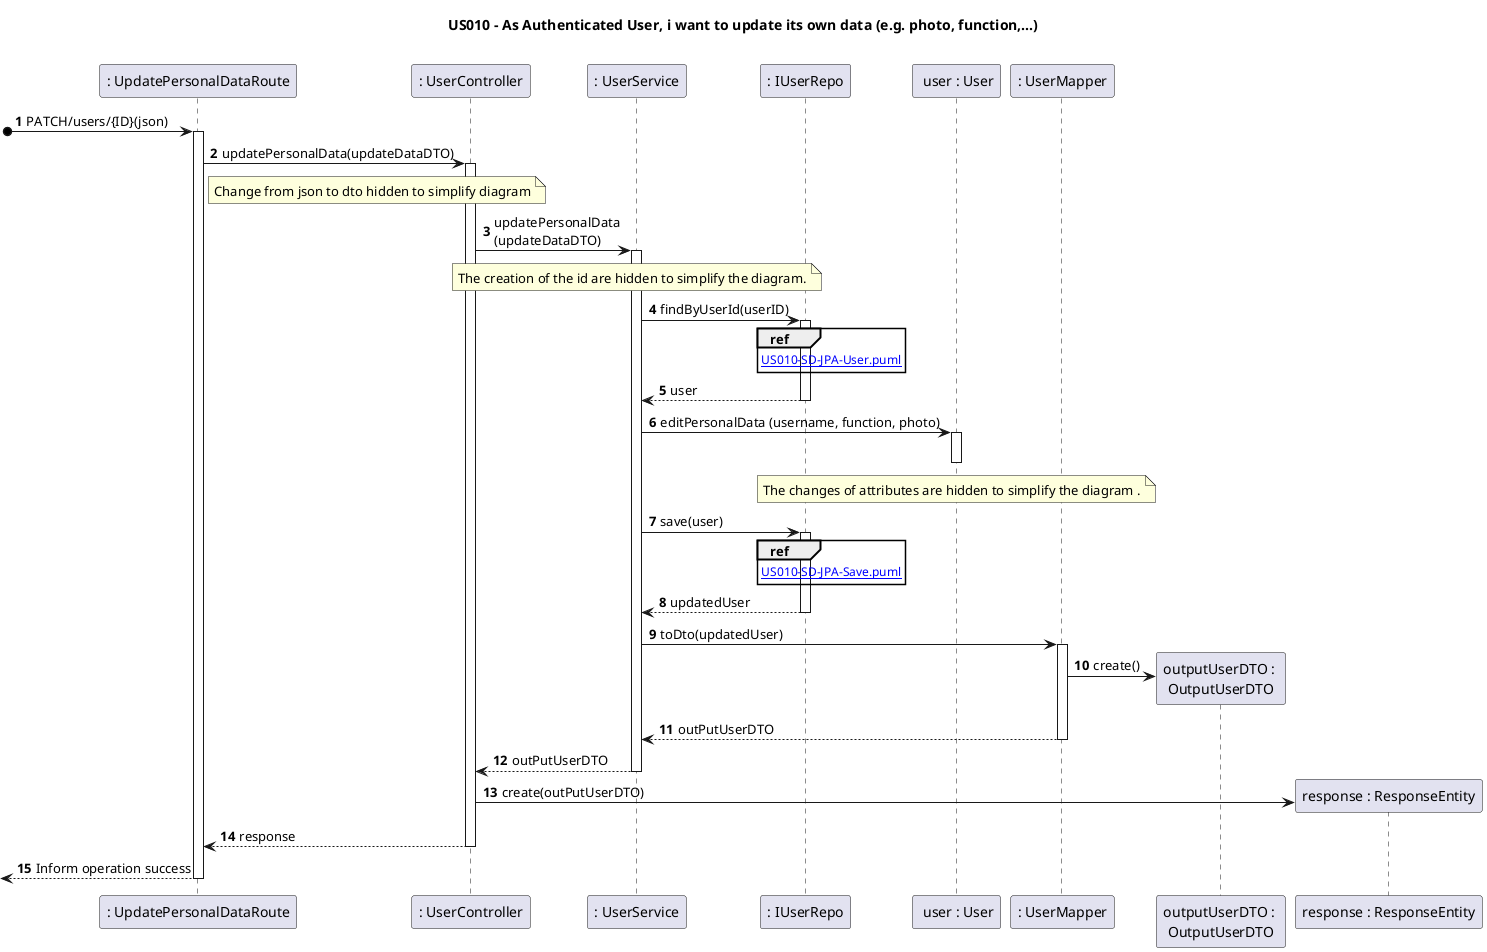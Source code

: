 @startuml
title US010 - As Authenticated User, i want to update its own data (e.g. photo, function,...)

autoactivate on
autonumber

participant ": UpdatePersonalDataRoute" as route
participant ": UserController" as Ctrl
participant ": UserService" as service
participant ": IUserRepo" as iRepo
participant " user : User" as systemUser
participant ": UserMapper" as mapper
participant "outputUserDTO : \nOutputUserDTO" as outPutDTO
participant "response : ResponseEntity" as entity

[o-> route: PATCH/users/{ID}(json)

route -> Ctrl: updatePersonalData(updateDataDTO)

note right route: Change from json to dto hidden to simplify diagram

Ctrl -> service: updatePersonalData\n(updateDataDTO)
note over service : The creation of the id are hidden to simplify the diagram.

service -> iRepo: findByUserId(userID)
ref over iRepo: [[US010-SD-JPA-User.puml]]
return user

service -> systemUser: editPersonalData (username, function, photo)


note over systemUser : The changes of attributes are hidden to simplify the diagram .
deactivate

service -> iRepo: save(user)
ref over iRepo: [[US010-SD-JPA-Save.puml]]
return updatedUser

service -> mapper: toDto(updatedUser)
mapper -> outPutDTO**: create()
mapper --> service: outPutUserDTO
service --> Ctrl: outPutUserDTO


Ctrl->entity**:create(outPutUserDTO)

Ctrl -->route: response
[<--route : Inform operation success


@enduml